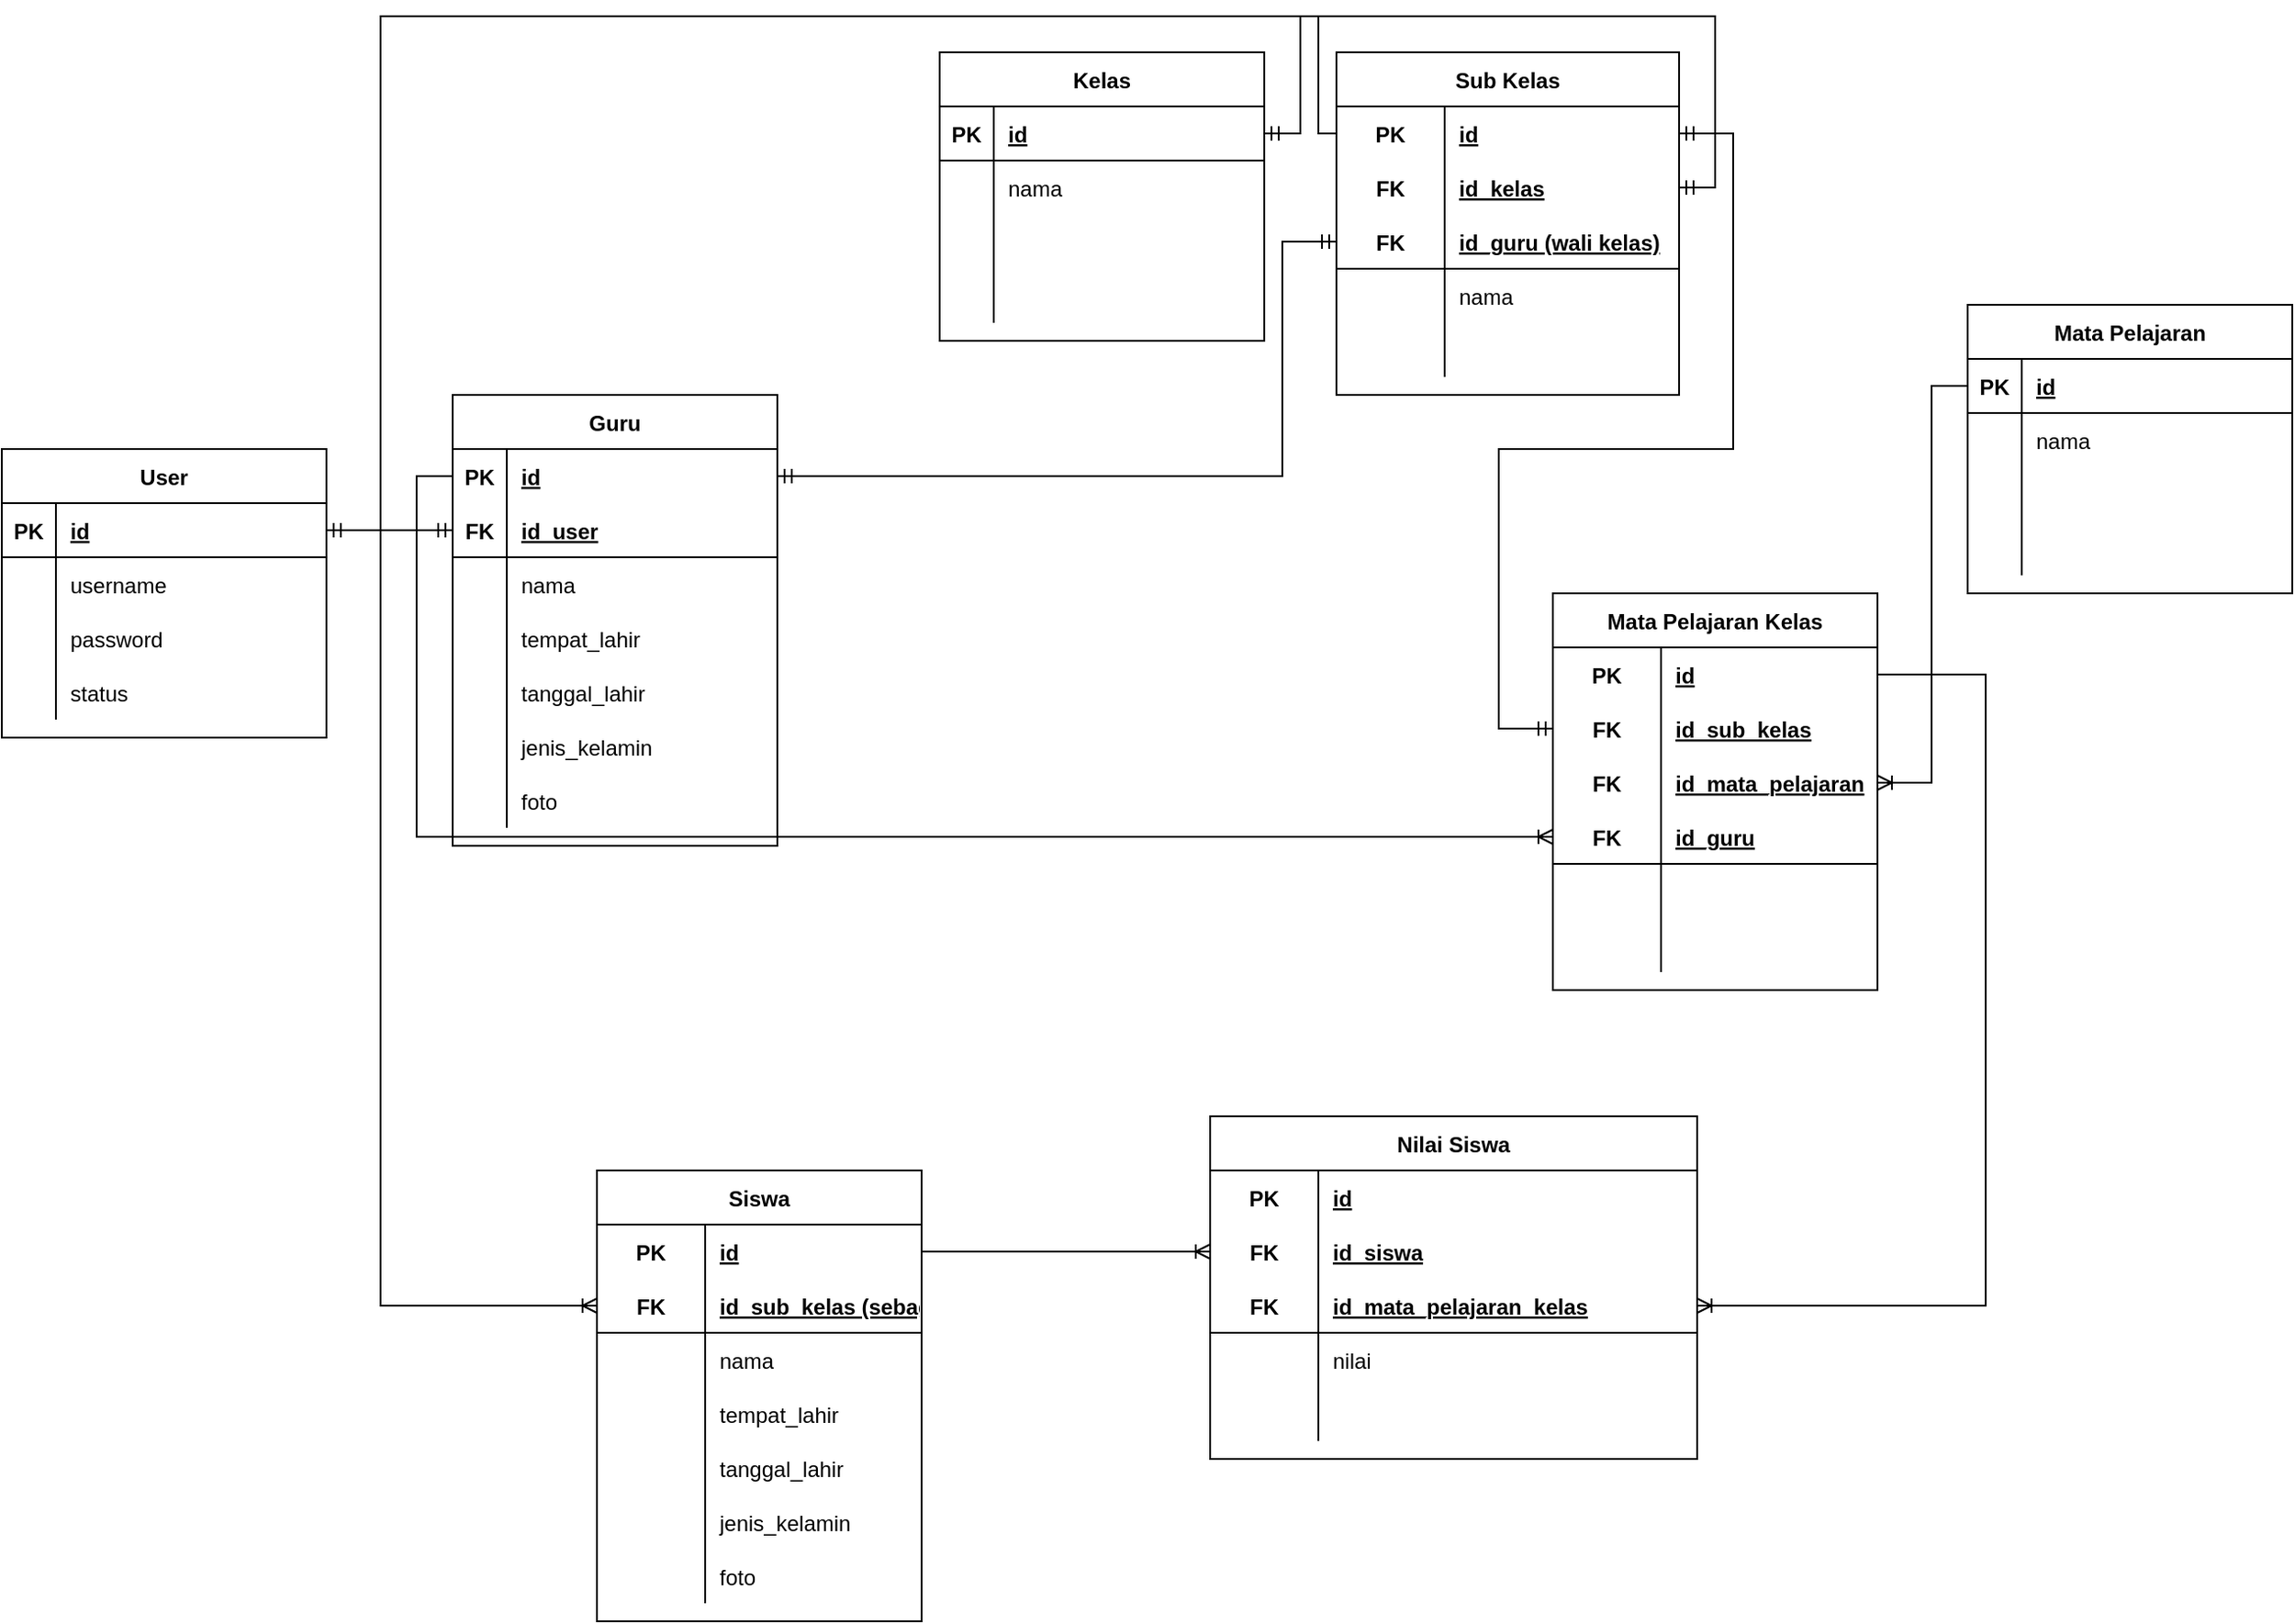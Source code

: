 <mxfile version="20.3.0" type="device"><diagram id="fVy5ttrG61zLL4riRr7o" name="Page-1"><mxGraphModel dx="1422" dy="2003" grid="1" gridSize="10" guides="1" tooltips="1" connect="1" arrows="1" fold="1" page="1" pageScale="1" pageWidth="850" pageHeight="1100" math="0" shadow="0"><root><mxCell id="0"/><mxCell id="1" parent="0"/><mxCell id="n57GuNXH6TV4wavPHZP_-1" value="User" style="shape=table;startSize=30;container=1;collapsible=1;childLayout=tableLayout;fixedRows=1;rowLines=0;fontStyle=1;align=center;resizeLast=1;" parent="1" vertex="1"><mxGeometry x="40" y="70" width="180" height="160" as="geometry"/></mxCell><mxCell id="n57GuNXH6TV4wavPHZP_-2" value="" style="shape=tableRow;horizontal=0;startSize=0;swimlaneHead=0;swimlaneBody=0;fillColor=none;collapsible=0;dropTarget=0;points=[[0,0.5],[1,0.5]];portConstraint=eastwest;top=0;left=0;right=0;bottom=1;" parent="n57GuNXH6TV4wavPHZP_-1" vertex="1"><mxGeometry y="30" width="180" height="30" as="geometry"/></mxCell><mxCell id="n57GuNXH6TV4wavPHZP_-3" value="PK" style="shape=partialRectangle;connectable=0;fillColor=none;top=0;left=0;bottom=0;right=0;fontStyle=1;overflow=hidden;" parent="n57GuNXH6TV4wavPHZP_-2" vertex="1"><mxGeometry width="30" height="30" as="geometry"><mxRectangle width="30" height="30" as="alternateBounds"/></mxGeometry></mxCell><mxCell id="n57GuNXH6TV4wavPHZP_-4" value="id" style="shape=partialRectangle;connectable=0;fillColor=none;top=0;left=0;bottom=0;right=0;align=left;spacingLeft=6;fontStyle=5;overflow=hidden;" parent="n57GuNXH6TV4wavPHZP_-2" vertex="1"><mxGeometry x="30" width="150" height="30" as="geometry"><mxRectangle width="150" height="30" as="alternateBounds"/></mxGeometry></mxCell><mxCell id="n57GuNXH6TV4wavPHZP_-5" value="" style="shape=tableRow;horizontal=0;startSize=0;swimlaneHead=0;swimlaneBody=0;fillColor=none;collapsible=0;dropTarget=0;points=[[0,0.5],[1,0.5]];portConstraint=eastwest;top=0;left=0;right=0;bottom=0;" parent="n57GuNXH6TV4wavPHZP_-1" vertex="1"><mxGeometry y="60" width="180" height="30" as="geometry"/></mxCell><mxCell id="n57GuNXH6TV4wavPHZP_-6" value="" style="shape=partialRectangle;connectable=0;fillColor=none;top=0;left=0;bottom=0;right=0;editable=1;overflow=hidden;" parent="n57GuNXH6TV4wavPHZP_-5" vertex="1"><mxGeometry width="30" height="30" as="geometry"><mxRectangle width="30" height="30" as="alternateBounds"/></mxGeometry></mxCell><mxCell id="n57GuNXH6TV4wavPHZP_-7" value="username" style="shape=partialRectangle;connectable=0;fillColor=none;top=0;left=0;bottom=0;right=0;align=left;spacingLeft=6;overflow=hidden;" parent="n57GuNXH6TV4wavPHZP_-5" vertex="1"><mxGeometry x="30" width="150" height="30" as="geometry"><mxRectangle width="150" height="30" as="alternateBounds"/></mxGeometry></mxCell><mxCell id="n57GuNXH6TV4wavPHZP_-8" value="" style="shape=tableRow;horizontal=0;startSize=0;swimlaneHead=0;swimlaneBody=0;fillColor=none;collapsible=0;dropTarget=0;points=[[0,0.5],[1,0.5]];portConstraint=eastwest;top=0;left=0;right=0;bottom=0;" parent="n57GuNXH6TV4wavPHZP_-1" vertex="1"><mxGeometry y="90" width="180" height="30" as="geometry"/></mxCell><mxCell id="n57GuNXH6TV4wavPHZP_-9" value="" style="shape=partialRectangle;connectable=0;fillColor=none;top=0;left=0;bottom=0;right=0;editable=1;overflow=hidden;" parent="n57GuNXH6TV4wavPHZP_-8" vertex="1"><mxGeometry width="30" height="30" as="geometry"><mxRectangle width="30" height="30" as="alternateBounds"/></mxGeometry></mxCell><mxCell id="n57GuNXH6TV4wavPHZP_-10" value="password" style="shape=partialRectangle;connectable=0;fillColor=none;top=0;left=0;bottom=0;right=0;align=left;spacingLeft=6;overflow=hidden;" parent="n57GuNXH6TV4wavPHZP_-8" vertex="1"><mxGeometry x="30" width="150" height="30" as="geometry"><mxRectangle width="150" height="30" as="alternateBounds"/></mxGeometry></mxCell><mxCell id="n57GuNXH6TV4wavPHZP_-11" value="" style="shape=tableRow;horizontal=0;startSize=0;swimlaneHead=0;swimlaneBody=0;fillColor=none;collapsible=0;dropTarget=0;points=[[0,0.5],[1,0.5]];portConstraint=eastwest;top=0;left=0;right=0;bottom=0;" parent="n57GuNXH6TV4wavPHZP_-1" vertex="1"><mxGeometry y="120" width="180" height="30" as="geometry"/></mxCell><mxCell id="n57GuNXH6TV4wavPHZP_-12" value="" style="shape=partialRectangle;connectable=0;fillColor=none;top=0;left=0;bottom=0;right=0;editable=1;overflow=hidden;" parent="n57GuNXH6TV4wavPHZP_-11" vertex="1"><mxGeometry width="30" height="30" as="geometry"><mxRectangle width="30" height="30" as="alternateBounds"/></mxGeometry></mxCell><mxCell id="n57GuNXH6TV4wavPHZP_-13" value="status" style="shape=partialRectangle;connectable=0;fillColor=none;top=0;left=0;bottom=0;right=0;align=left;spacingLeft=6;overflow=hidden;" parent="n57GuNXH6TV4wavPHZP_-11" vertex="1"><mxGeometry x="30" width="150" height="30" as="geometry"><mxRectangle width="150" height="30" as="alternateBounds"/></mxGeometry></mxCell><mxCell id="n57GuNXH6TV4wavPHZP_-14" value="Guru" style="shape=table;startSize=30;container=1;collapsible=1;childLayout=tableLayout;fixedRows=1;rowLines=0;fontStyle=1;align=center;resizeLast=1;" parent="1" vertex="1"><mxGeometry x="290" y="40" width="180" height="250" as="geometry"/></mxCell><mxCell id="n57GuNXH6TV4wavPHZP_-15" value="" style="shape=tableRow;horizontal=0;startSize=0;swimlaneHead=0;swimlaneBody=0;fillColor=none;collapsible=0;dropTarget=0;points=[[0,0.5],[1,0.5]];portConstraint=eastwest;top=0;left=0;right=0;bottom=1;strokeColor=none;" parent="n57GuNXH6TV4wavPHZP_-14" vertex="1"><mxGeometry y="30" width="180" height="30" as="geometry"/></mxCell><mxCell id="n57GuNXH6TV4wavPHZP_-16" value="PK" style="shape=partialRectangle;connectable=0;fillColor=none;top=0;left=0;bottom=0;right=0;fontStyle=1;overflow=hidden;" parent="n57GuNXH6TV4wavPHZP_-15" vertex="1"><mxGeometry width="30" height="30" as="geometry"><mxRectangle width="30" height="30" as="alternateBounds"/></mxGeometry></mxCell><mxCell id="n57GuNXH6TV4wavPHZP_-17" value="id" style="shape=partialRectangle;connectable=0;fillColor=none;top=0;left=0;bottom=0;right=0;align=left;spacingLeft=6;fontStyle=5;overflow=hidden;" parent="n57GuNXH6TV4wavPHZP_-15" vertex="1"><mxGeometry x="30" width="150" height="30" as="geometry"><mxRectangle width="150" height="30" as="alternateBounds"/></mxGeometry></mxCell><mxCell id="DNbreMdcjxLYz5qfk2Gs-81" value="" style="shape=tableRow;horizontal=0;startSize=0;swimlaneHead=0;swimlaneBody=0;fillColor=none;collapsible=0;dropTarget=0;points=[[0,0.5],[1,0.5]];portConstraint=eastwest;top=0;left=0;right=0;bottom=1;" vertex="1" parent="n57GuNXH6TV4wavPHZP_-14"><mxGeometry y="60" width="180" height="30" as="geometry"/></mxCell><mxCell id="DNbreMdcjxLYz5qfk2Gs-82" value="FK" style="shape=partialRectangle;connectable=0;fillColor=none;top=0;left=0;bottom=0;right=0;fontStyle=1;overflow=hidden;" vertex="1" parent="DNbreMdcjxLYz5qfk2Gs-81"><mxGeometry width="30" height="30" as="geometry"><mxRectangle width="30" height="30" as="alternateBounds"/></mxGeometry></mxCell><mxCell id="DNbreMdcjxLYz5qfk2Gs-83" value="id_user" style="shape=partialRectangle;connectable=0;fillColor=none;top=0;left=0;bottom=0;right=0;align=left;spacingLeft=6;fontStyle=5;overflow=hidden;" vertex="1" parent="DNbreMdcjxLYz5qfk2Gs-81"><mxGeometry x="30" width="150" height="30" as="geometry"><mxRectangle width="150" height="30" as="alternateBounds"/></mxGeometry></mxCell><mxCell id="n57GuNXH6TV4wavPHZP_-18" value="" style="shape=tableRow;horizontal=0;startSize=0;swimlaneHead=0;swimlaneBody=0;fillColor=none;collapsible=0;dropTarget=0;points=[[0,0.5],[1,0.5]];portConstraint=eastwest;top=0;left=0;right=0;bottom=0;" parent="n57GuNXH6TV4wavPHZP_-14" vertex="1"><mxGeometry y="90" width="180" height="30" as="geometry"/></mxCell><mxCell id="n57GuNXH6TV4wavPHZP_-19" value="" style="shape=partialRectangle;connectable=0;fillColor=none;top=0;left=0;bottom=0;right=0;editable=1;overflow=hidden;" parent="n57GuNXH6TV4wavPHZP_-18" vertex="1"><mxGeometry width="30" height="30" as="geometry"><mxRectangle width="30" height="30" as="alternateBounds"/></mxGeometry></mxCell><mxCell id="n57GuNXH6TV4wavPHZP_-20" value="nama" style="shape=partialRectangle;connectable=0;fillColor=none;top=0;left=0;bottom=0;right=0;align=left;spacingLeft=6;overflow=hidden;" parent="n57GuNXH6TV4wavPHZP_-18" vertex="1"><mxGeometry x="30" width="150" height="30" as="geometry"><mxRectangle width="150" height="30" as="alternateBounds"/></mxGeometry></mxCell><mxCell id="n57GuNXH6TV4wavPHZP_-21" value="" style="shape=tableRow;horizontal=0;startSize=0;swimlaneHead=0;swimlaneBody=0;fillColor=none;collapsible=0;dropTarget=0;points=[[0,0.5],[1,0.5]];portConstraint=eastwest;top=0;left=0;right=0;bottom=0;" parent="n57GuNXH6TV4wavPHZP_-14" vertex="1"><mxGeometry y="120" width="180" height="30" as="geometry"/></mxCell><mxCell id="n57GuNXH6TV4wavPHZP_-22" value="" style="shape=partialRectangle;connectable=0;fillColor=none;top=0;left=0;bottom=0;right=0;editable=1;overflow=hidden;" parent="n57GuNXH6TV4wavPHZP_-21" vertex="1"><mxGeometry width="30" height="30" as="geometry"><mxRectangle width="30" height="30" as="alternateBounds"/></mxGeometry></mxCell><mxCell id="n57GuNXH6TV4wavPHZP_-23" value="tempat_lahir" style="shape=partialRectangle;connectable=0;fillColor=none;top=0;left=0;bottom=0;right=0;align=left;spacingLeft=6;overflow=hidden;" parent="n57GuNXH6TV4wavPHZP_-21" vertex="1"><mxGeometry x="30" width="150" height="30" as="geometry"><mxRectangle width="150" height="30" as="alternateBounds"/></mxGeometry></mxCell><mxCell id="n57GuNXH6TV4wavPHZP_-24" value="" style="shape=tableRow;horizontal=0;startSize=0;swimlaneHead=0;swimlaneBody=0;fillColor=none;collapsible=0;dropTarget=0;points=[[0,0.5],[1,0.5]];portConstraint=eastwest;top=0;left=0;right=0;bottom=0;" parent="n57GuNXH6TV4wavPHZP_-14" vertex="1"><mxGeometry y="150" width="180" height="30" as="geometry"/></mxCell><mxCell id="n57GuNXH6TV4wavPHZP_-25" value="" style="shape=partialRectangle;connectable=0;fillColor=none;top=0;left=0;bottom=0;right=0;editable=1;overflow=hidden;" parent="n57GuNXH6TV4wavPHZP_-24" vertex="1"><mxGeometry width="30" height="30" as="geometry"><mxRectangle width="30" height="30" as="alternateBounds"/></mxGeometry></mxCell><mxCell id="n57GuNXH6TV4wavPHZP_-26" value="tanggal_lahir" style="shape=partialRectangle;connectable=0;fillColor=none;top=0;left=0;bottom=0;right=0;align=left;spacingLeft=6;overflow=hidden;" parent="n57GuNXH6TV4wavPHZP_-24" vertex="1"><mxGeometry x="30" width="150" height="30" as="geometry"><mxRectangle width="150" height="30" as="alternateBounds"/></mxGeometry></mxCell><mxCell id="DNbreMdcjxLYz5qfk2Gs-87" value="" style="shape=tableRow;horizontal=0;startSize=0;swimlaneHead=0;swimlaneBody=0;fillColor=none;collapsible=0;dropTarget=0;points=[[0,0.5],[1,0.5]];portConstraint=eastwest;top=0;left=0;right=0;bottom=0;" vertex="1" parent="n57GuNXH6TV4wavPHZP_-14"><mxGeometry y="180" width="180" height="30" as="geometry"/></mxCell><mxCell id="DNbreMdcjxLYz5qfk2Gs-88" value="" style="shape=partialRectangle;connectable=0;fillColor=none;top=0;left=0;bottom=0;right=0;editable=1;overflow=hidden;" vertex="1" parent="DNbreMdcjxLYz5qfk2Gs-87"><mxGeometry width="30" height="30" as="geometry"><mxRectangle width="30" height="30" as="alternateBounds"/></mxGeometry></mxCell><mxCell id="DNbreMdcjxLYz5qfk2Gs-89" value="jenis_kelamin" style="shape=partialRectangle;connectable=0;fillColor=none;top=0;left=0;bottom=0;right=0;align=left;spacingLeft=6;overflow=hidden;" vertex="1" parent="DNbreMdcjxLYz5qfk2Gs-87"><mxGeometry x="30" width="150" height="30" as="geometry"><mxRectangle width="150" height="30" as="alternateBounds"/></mxGeometry></mxCell><mxCell id="DNbreMdcjxLYz5qfk2Gs-99" value="" style="shape=tableRow;horizontal=0;startSize=0;swimlaneHead=0;swimlaneBody=0;fillColor=none;collapsible=0;dropTarget=0;points=[[0,0.5],[1,0.5]];portConstraint=eastwest;top=0;left=0;right=0;bottom=0;" vertex="1" parent="n57GuNXH6TV4wavPHZP_-14"><mxGeometry y="210" width="180" height="30" as="geometry"/></mxCell><mxCell id="DNbreMdcjxLYz5qfk2Gs-100" value="" style="shape=partialRectangle;connectable=0;fillColor=none;top=0;left=0;bottom=0;right=0;editable=1;overflow=hidden;" vertex="1" parent="DNbreMdcjxLYz5qfk2Gs-99"><mxGeometry width="30" height="30" as="geometry"><mxRectangle width="30" height="30" as="alternateBounds"/></mxGeometry></mxCell><mxCell id="DNbreMdcjxLYz5qfk2Gs-101" value="foto" style="shape=partialRectangle;connectable=0;fillColor=none;top=0;left=0;bottom=0;right=0;align=left;spacingLeft=6;overflow=hidden;" vertex="1" parent="DNbreMdcjxLYz5qfk2Gs-99"><mxGeometry x="30" width="150" height="30" as="geometry"><mxRectangle width="150" height="30" as="alternateBounds"/></mxGeometry></mxCell><mxCell id="n57GuNXH6TV4wavPHZP_-27" value="Mata Pelajaran" style="shape=table;startSize=30;container=1;collapsible=1;childLayout=tableLayout;fixedRows=1;rowLines=0;fontStyle=1;align=center;resizeLast=1;" parent="1" vertex="1"><mxGeometry x="1130" y="-10" width="180" height="160" as="geometry"/></mxCell><mxCell id="n57GuNXH6TV4wavPHZP_-28" value="" style="shape=tableRow;horizontal=0;startSize=0;swimlaneHead=0;swimlaneBody=0;fillColor=none;collapsible=0;dropTarget=0;points=[[0,0.5],[1,0.5]];portConstraint=eastwest;top=0;left=0;right=0;bottom=1;" parent="n57GuNXH6TV4wavPHZP_-27" vertex="1"><mxGeometry y="30" width="180" height="30" as="geometry"/></mxCell><mxCell id="n57GuNXH6TV4wavPHZP_-29" value="PK" style="shape=partialRectangle;connectable=0;fillColor=none;top=0;left=0;bottom=0;right=0;fontStyle=1;overflow=hidden;" parent="n57GuNXH6TV4wavPHZP_-28" vertex="1"><mxGeometry width="30" height="30" as="geometry"><mxRectangle width="30" height="30" as="alternateBounds"/></mxGeometry></mxCell><mxCell id="n57GuNXH6TV4wavPHZP_-30" value="id" style="shape=partialRectangle;connectable=0;fillColor=none;top=0;left=0;bottom=0;right=0;align=left;spacingLeft=6;fontStyle=5;overflow=hidden;" parent="n57GuNXH6TV4wavPHZP_-28" vertex="1"><mxGeometry x="30" width="150" height="30" as="geometry"><mxRectangle width="150" height="30" as="alternateBounds"/></mxGeometry></mxCell><mxCell id="n57GuNXH6TV4wavPHZP_-31" value="" style="shape=tableRow;horizontal=0;startSize=0;swimlaneHead=0;swimlaneBody=0;fillColor=none;collapsible=0;dropTarget=0;points=[[0,0.5],[1,0.5]];portConstraint=eastwest;top=0;left=0;right=0;bottom=0;" parent="n57GuNXH6TV4wavPHZP_-27" vertex="1"><mxGeometry y="60" width="180" height="30" as="geometry"/></mxCell><mxCell id="n57GuNXH6TV4wavPHZP_-32" value="" style="shape=partialRectangle;connectable=0;fillColor=none;top=0;left=0;bottom=0;right=0;editable=1;overflow=hidden;" parent="n57GuNXH6TV4wavPHZP_-31" vertex="1"><mxGeometry width="30" height="30" as="geometry"><mxRectangle width="30" height="30" as="alternateBounds"/></mxGeometry></mxCell><mxCell id="n57GuNXH6TV4wavPHZP_-33" value="nama" style="shape=partialRectangle;connectable=0;fillColor=none;top=0;left=0;bottom=0;right=0;align=left;spacingLeft=6;overflow=hidden;" parent="n57GuNXH6TV4wavPHZP_-31" vertex="1"><mxGeometry x="30" width="150" height="30" as="geometry"><mxRectangle width="150" height="30" as="alternateBounds"/></mxGeometry></mxCell><mxCell id="n57GuNXH6TV4wavPHZP_-34" value="" style="shape=tableRow;horizontal=0;startSize=0;swimlaneHead=0;swimlaneBody=0;fillColor=none;collapsible=0;dropTarget=0;points=[[0,0.5],[1,0.5]];portConstraint=eastwest;top=0;left=0;right=0;bottom=0;" parent="n57GuNXH6TV4wavPHZP_-27" vertex="1"><mxGeometry y="90" width="180" height="30" as="geometry"/></mxCell><mxCell id="n57GuNXH6TV4wavPHZP_-35" value="" style="shape=partialRectangle;connectable=0;fillColor=none;top=0;left=0;bottom=0;right=0;editable=1;overflow=hidden;" parent="n57GuNXH6TV4wavPHZP_-34" vertex="1"><mxGeometry width="30" height="30" as="geometry"><mxRectangle width="30" height="30" as="alternateBounds"/></mxGeometry></mxCell><mxCell id="n57GuNXH6TV4wavPHZP_-36" value="" style="shape=partialRectangle;connectable=0;fillColor=none;top=0;left=0;bottom=0;right=0;align=left;spacingLeft=6;overflow=hidden;" parent="n57GuNXH6TV4wavPHZP_-34" vertex="1"><mxGeometry x="30" width="150" height="30" as="geometry"><mxRectangle width="150" height="30" as="alternateBounds"/></mxGeometry></mxCell><mxCell id="n57GuNXH6TV4wavPHZP_-37" value="" style="shape=tableRow;horizontal=0;startSize=0;swimlaneHead=0;swimlaneBody=0;fillColor=none;collapsible=0;dropTarget=0;points=[[0,0.5],[1,0.5]];portConstraint=eastwest;top=0;left=0;right=0;bottom=0;" parent="n57GuNXH6TV4wavPHZP_-27" vertex="1"><mxGeometry y="120" width="180" height="30" as="geometry"/></mxCell><mxCell id="n57GuNXH6TV4wavPHZP_-38" value="" style="shape=partialRectangle;connectable=0;fillColor=none;top=0;left=0;bottom=0;right=0;editable=1;overflow=hidden;" parent="n57GuNXH6TV4wavPHZP_-37" vertex="1"><mxGeometry width="30" height="30" as="geometry"><mxRectangle width="30" height="30" as="alternateBounds"/></mxGeometry></mxCell><mxCell id="n57GuNXH6TV4wavPHZP_-39" value="" style="shape=partialRectangle;connectable=0;fillColor=none;top=0;left=0;bottom=0;right=0;align=left;spacingLeft=6;overflow=hidden;" parent="n57GuNXH6TV4wavPHZP_-37" vertex="1"><mxGeometry x="30" width="150" height="30" as="geometry"><mxRectangle width="150" height="30" as="alternateBounds"/></mxGeometry></mxCell><mxCell id="n57GuNXH6TV4wavPHZP_-79" value="Mata Pelajaran Kelas" style="shape=table;startSize=30;container=1;collapsible=1;childLayout=tableLayout;fixedRows=1;rowLines=0;fontStyle=1;align=center;resizeLast=1;" parent="1" vertex="1"><mxGeometry x="900" y="150" width="180" height="220" as="geometry"/></mxCell><mxCell id="n57GuNXH6TV4wavPHZP_-80" value="" style="shape=tableRow;horizontal=0;startSize=0;swimlaneHead=0;swimlaneBody=0;fillColor=none;collapsible=0;dropTarget=0;points=[[0,0.5],[1,0.5]];portConstraint=eastwest;top=0;left=0;right=0;bottom=0;" parent="n57GuNXH6TV4wavPHZP_-79" vertex="1"><mxGeometry y="30" width="180" height="30" as="geometry"/></mxCell><mxCell id="n57GuNXH6TV4wavPHZP_-81" value="PK" style="shape=partialRectangle;connectable=0;fillColor=none;top=0;left=0;bottom=0;right=0;fontStyle=1;overflow=hidden;" parent="n57GuNXH6TV4wavPHZP_-80" vertex="1"><mxGeometry width="60" height="30" as="geometry"><mxRectangle width="60" height="30" as="alternateBounds"/></mxGeometry></mxCell><mxCell id="n57GuNXH6TV4wavPHZP_-82" value="id" style="shape=partialRectangle;connectable=0;fillColor=none;top=0;left=0;bottom=0;right=0;align=left;spacingLeft=6;fontStyle=5;overflow=hidden;" parent="n57GuNXH6TV4wavPHZP_-80" vertex="1"><mxGeometry x="60" width="120" height="30" as="geometry"><mxRectangle width="120" height="30" as="alternateBounds"/></mxGeometry></mxCell><mxCell id="n57GuNXH6TV4wavPHZP_-92" value="" style="shape=tableRow;horizontal=0;startSize=0;swimlaneHead=0;swimlaneBody=0;fillColor=none;collapsible=0;dropTarget=0;points=[[0,0.5],[1,0.5]];portConstraint=eastwest;top=0;left=0;right=0;bottom=0;" parent="n57GuNXH6TV4wavPHZP_-79" vertex="1"><mxGeometry y="60" width="180" height="30" as="geometry"/></mxCell><mxCell id="n57GuNXH6TV4wavPHZP_-93" value="FK" style="shape=partialRectangle;connectable=0;fillColor=none;top=0;left=0;bottom=0;right=0;fontStyle=1;overflow=hidden;" parent="n57GuNXH6TV4wavPHZP_-92" vertex="1"><mxGeometry width="60" height="30" as="geometry"><mxRectangle width="60" height="30" as="alternateBounds"/></mxGeometry></mxCell><mxCell id="n57GuNXH6TV4wavPHZP_-94" value="id_sub_kelas" style="shape=partialRectangle;connectable=0;fillColor=none;top=0;left=0;bottom=0;right=0;align=left;spacingLeft=6;fontStyle=5;overflow=hidden;" parent="n57GuNXH6TV4wavPHZP_-92" vertex="1"><mxGeometry x="60" width="120" height="30" as="geometry"><mxRectangle width="120" height="30" as="alternateBounds"/></mxGeometry></mxCell><mxCell id="n57GuNXH6TV4wavPHZP_-98" value="" style="shape=tableRow;horizontal=0;startSize=0;swimlaneHead=0;swimlaneBody=0;fillColor=none;collapsible=0;dropTarget=0;points=[[0,0.5],[1,0.5]];portConstraint=eastwest;top=0;left=0;right=0;bottom=0;" parent="n57GuNXH6TV4wavPHZP_-79" vertex="1"><mxGeometry y="90" width="180" height="30" as="geometry"/></mxCell><mxCell id="n57GuNXH6TV4wavPHZP_-99" value="FK" style="shape=partialRectangle;connectable=0;fillColor=none;top=0;left=0;bottom=0;right=0;fontStyle=1;overflow=hidden;" parent="n57GuNXH6TV4wavPHZP_-98" vertex="1"><mxGeometry width="60" height="30" as="geometry"><mxRectangle width="60" height="30" as="alternateBounds"/></mxGeometry></mxCell><mxCell id="n57GuNXH6TV4wavPHZP_-100" value="id_mata_pelajaran" style="shape=partialRectangle;connectable=0;fillColor=none;top=0;left=0;bottom=0;right=0;align=left;spacingLeft=6;fontStyle=5;overflow=hidden;" parent="n57GuNXH6TV4wavPHZP_-98" vertex="1"><mxGeometry x="60" width="120" height="30" as="geometry"><mxRectangle width="120" height="30" as="alternateBounds"/></mxGeometry></mxCell><mxCell id="n57GuNXH6TV4wavPHZP_-83" value="" style="shape=tableRow;horizontal=0;startSize=0;swimlaneHead=0;swimlaneBody=0;fillColor=none;collapsible=0;dropTarget=0;points=[[0,0.5],[1,0.5]];portConstraint=eastwest;top=0;left=0;right=0;bottom=1;" parent="n57GuNXH6TV4wavPHZP_-79" vertex="1"><mxGeometry y="120" width="180" height="30" as="geometry"/></mxCell><mxCell id="n57GuNXH6TV4wavPHZP_-84" value="FK" style="shape=partialRectangle;connectable=0;fillColor=none;top=0;left=0;bottom=0;right=0;fontStyle=1;overflow=hidden;" parent="n57GuNXH6TV4wavPHZP_-83" vertex="1"><mxGeometry width="60" height="30" as="geometry"><mxRectangle width="60" height="30" as="alternateBounds"/></mxGeometry></mxCell><mxCell id="n57GuNXH6TV4wavPHZP_-85" value="id_guru" style="shape=partialRectangle;connectable=0;fillColor=none;top=0;left=0;bottom=0;right=0;align=left;spacingLeft=6;fontStyle=5;overflow=hidden;" parent="n57GuNXH6TV4wavPHZP_-83" vertex="1"><mxGeometry x="60" width="120" height="30" as="geometry"><mxRectangle width="120" height="30" as="alternateBounds"/></mxGeometry></mxCell><mxCell id="n57GuNXH6TV4wavPHZP_-86" value="" style="shape=tableRow;horizontal=0;startSize=0;swimlaneHead=0;swimlaneBody=0;fillColor=none;collapsible=0;dropTarget=0;points=[[0,0.5],[1,0.5]];portConstraint=eastwest;top=0;left=0;right=0;bottom=0;" parent="n57GuNXH6TV4wavPHZP_-79" vertex="1"><mxGeometry y="150" width="180" height="30" as="geometry"/></mxCell><mxCell id="n57GuNXH6TV4wavPHZP_-87" value="" style="shape=partialRectangle;connectable=0;fillColor=none;top=0;left=0;bottom=0;right=0;editable=1;overflow=hidden;" parent="n57GuNXH6TV4wavPHZP_-86" vertex="1"><mxGeometry width="60" height="30" as="geometry"><mxRectangle width="60" height="30" as="alternateBounds"/></mxGeometry></mxCell><mxCell id="n57GuNXH6TV4wavPHZP_-88" value="" style="shape=partialRectangle;connectable=0;fillColor=none;top=0;left=0;bottom=0;right=0;align=left;spacingLeft=6;overflow=hidden;" parent="n57GuNXH6TV4wavPHZP_-86" vertex="1"><mxGeometry x="60" width="120" height="30" as="geometry"><mxRectangle width="120" height="30" as="alternateBounds"/></mxGeometry></mxCell><mxCell id="n57GuNXH6TV4wavPHZP_-89" value="" style="shape=tableRow;horizontal=0;startSize=0;swimlaneHead=0;swimlaneBody=0;fillColor=none;collapsible=0;dropTarget=0;points=[[0,0.5],[1,0.5]];portConstraint=eastwest;top=0;left=0;right=0;bottom=0;" parent="n57GuNXH6TV4wavPHZP_-79" vertex="1"><mxGeometry y="180" width="180" height="30" as="geometry"/></mxCell><mxCell id="n57GuNXH6TV4wavPHZP_-90" value="" style="shape=partialRectangle;connectable=0;fillColor=none;top=0;left=0;bottom=0;right=0;editable=1;overflow=hidden;" parent="n57GuNXH6TV4wavPHZP_-89" vertex="1"><mxGeometry width="60" height="30" as="geometry"><mxRectangle width="60" height="30" as="alternateBounds"/></mxGeometry></mxCell><mxCell id="n57GuNXH6TV4wavPHZP_-91" value="" style="shape=partialRectangle;connectable=0;fillColor=none;top=0;left=0;bottom=0;right=0;align=left;spacingLeft=6;overflow=hidden;" parent="n57GuNXH6TV4wavPHZP_-89" vertex="1"><mxGeometry x="60" width="120" height="30" as="geometry"><mxRectangle width="120" height="30" as="alternateBounds"/></mxGeometry></mxCell><mxCell id="DNbreMdcjxLYz5qfk2Gs-1" style="edgeStyle=orthogonalEdgeStyle;rounded=0;orthogonalLoop=1;jettySize=auto;html=1;entryX=0;entryY=0.5;entryDx=0;entryDy=0;endArrow=ERmandOne;endFill=0;startArrow=ERmandOne;startFill=0;exitX=1;exitY=0.5;exitDx=0;exitDy=0;" edge="1" parent="1" source="n57GuNXH6TV4wavPHZP_-15" target="DNbreMdcjxLYz5qfk2Gs-7"><mxGeometry relative="1" as="geometry"><mxPoint x="620" y="105" as="targetPoint"/><Array as="points"><mxPoint x="750" y="85"/><mxPoint x="750" y="-45"/></Array></mxGeometry></mxCell><mxCell id="DNbreMdcjxLYz5qfk2Gs-3" value="Sub Kelas" style="shape=table;startSize=30;container=1;collapsible=1;childLayout=tableLayout;fixedRows=1;rowLines=0;fontStyle=1;align=center;resizeLast=1;" vertex="1" parent="1"><mxGeometry x="780" y="-150" width="190" height="190" as="geometry"/></mxCell><mxCell id="DNbreMdcjxLYz5qfk2Gs-4" value="" style="shape=tableRow;horizontal=0;startSize=0;swimlaneHead=0;swimlaneBody=0;fillColor=none;collapsible=0;dropTarget=0;points=[[0,0.5],[1,0.5]];portConstraint=eastwest;top=0;left=0;right=0;bottom=0;" vertex="1" parent="DNbreMdcjxLYz5qfk2Gs-3"><mxGeometry y="30" width="190" height="30" as="geometry"/></mxCell><mxCell id="DNbreMdcjxLYz5qfk2Gs-5" value="PK" style="shape=partialRectangle;connectable=0;fillColor=none;top=0;left=0;bottom=0;right=0;fontStyle=1;overflow=hidden;" vertex="1" parent="DNbreMdcjxLYz5qfk2Gs-4"><mxGeometry width="60" height="30" as="geometry"><mxRectangle width="60" height="30" as="alternateBounds"/></mxGeometry></mxCell><mxCell id="DNbreMdcjxLYz5qfk2Gs-6" value="id" style="shape=partialRectangle;connectable=0;fillColor=none;top=0;left=0;bottom=0;right=0;align=left;spacingLeft=6;fontStyle=5;overflow=hidden;" vertex="1" parent="DNbreMdcjxLYz5qfk2Gs-4"><mxGeometry x="60" width="130" height="30" as="geometry"><mxRectangle width="130" height="30" as="alternateBounds"/></mxGeometry></mxCell><mxCell id="DNbreMdcjxLYz5qfk2Gs-42" value="" style="shape=tableRow;horizontal=0;startSize=0;swimlaneHead=0;swimlaneBody=0;fillColor=none;collapsible=0;dropTarget=0;points=[[0,0.5],[1,0.5]];portConstraint=eastwest;top=0;left=0;right=0;bottom=0;" vertex="1" parent="DNbreMdcjxLYz5qfk2Gs-3"><mxGeometry y="60" width="190" height="30" as="geometry"/></mxCell><mxCell id="DNbreMdcjxLYz5qfk2Gs-43" value="FK" style="shape=partialRectangle;connectable=0;fillColor=none;top=0;left=0;bottom=0;right=0;fontStyle=1;overflow=hidden;" vertex="1" parent="DNbreMdcjxLYz5qfk2Gs-42"><mxGeometry width="60" height="30" as="geometry"><mxRectangle width="60" height="30" as="alternateBounds"/></mxGeometry></mxCell><mxCell id="DNbreMdcjxLYz5qfk2Gs-44" value="id_kelas" style="shape=partialRectangle;connectable=0;fillColor=none;top=0;left=0;bottom=0;right=0;align=left;spacingLeft=6;fontStyle=5;overflow=hidden;" vertex="1" parent="DNbreMdcjxLYz5qfk2Gs-42"><mxGeometry x="60" width="130" height="30" as="geometry"><mxRectangle width="130" height="30" as="alternateBounds"/></mxGeometry></mxCell><mxCell id="DNbreMdcjxLYz5qfk2Gs-7" value="" style="shape=tableRow;horizontal=0;startSize=0;swimlaneHead=0;swimlaneBody=0;fillColor=none;collapsible=0;dropTarget=0;points=[[0,0.5],[1,0.5]];portConstraint=eastwest;top=0;left=0;right=0;bottom=1;" vertex="1" parent="DNbreMdcjxLYz5qfk2Gs-3"><mxGeometry y="90" width="190" height="30" as="geometry"/></mxCell><mxCell id="DNbreMdcjxLYz5qfk2Gs-8" value="FK" style="shape=partialRectangle;connectable=0;fillColor=none;top=0;left=0;bottom=0;right=0;fontStyle=1;overflow=hidden;" vertex="1" parent="DNbreMdcjxLYz5qfk2Gs-7"><mxGeometry width="60" height="30" as="geometry"><mxRectangle width="60" height="30" as="alternateBounds"/></mxGeometry></mxCell><mxCell id="DNbreMdcjxLYz5qfk2Gs-9" value="id_guru (wali kelas)" style="shape=partialRectangle;connectable=0;fillColor=none;top=0;left=0;bottom=0;right=0;align=left;spacingLeft=6;fontStyle=5;overflow=hidden;" vertex="1" parent="DNbreMdcjxLYz5qfk2Gs-7"><mxGeometry x="60" width="130" height="30" as="geometry"><mxRectangle width="130" height="30" as="alternateBounds"/></mxGeometry></mxCell><mxCell id="DNbreMdcjxLYz5qfk2Gs-10" value="" style="shape=tableRow;horizontal=0;startSize=0;swimlaneHead=0;swimlaneBody=0;fillColor=none;collapsible=0;dropTarget=0;points=[[0,0.5],[1,0.5]];portConstraint=eastwest;top=0;left=0;right=0;bottom=0;" vertex="1" parent="DNbreMdcjxLYz5qfk2Gs-3"><mxGeometry y="120" width="190" height="30" as="geometry"/></mxCell><mxCell id="DNbreMdcjxLYz5qfk2Gs-11" value="" style="shape=partialRectangle;connectable=0;fillColor=none;top=0;left=0;bottom=0;right=0;editable=1;overflow=hidden;" vertex="1" parent="DNbreMdcjxLYz5qfk2Gs-10"><mxGeometry width="60" height="30" as="geometry"><mxRectangle width="60" height="30" as="alternateBounds"/></mxGeometry></mxCell><mxCell id="DNbreMdcjxLYz5qfk2Gs-12" value="nama" style="shape=partialRectangle;connectable=0;fillColor=none;top=0;left=0;bottom=0;right=0;align=left;spacingLeft=6;overflow=hidden;" vertex="1" parent="DNbreMdcjxLYz5qfk2Gs-10"><mxGeometry x="60" width="130" height="30" as="geometry"><mxRectangle width="130" height="30" as="alternateBounds"/></mxGeometry></mxCell><mxCell id="DNbreMdcjxLYz5qfk2Gs-13" value="" style="shape=tableRow;horizontal=0;startSize=0;swimlaneHead=0;swimlaneBody=0;fillColor=none;collapsible=0;dropTarget=0;points=[[0,0.5],[1,0.5]];portConstraint=eastwest;top=0;left=0;right=0;bottom=0;" vertex="1" parent="DNbreMdcjxLYz5qfk2Gs-3"><mxGeometry y="150" width="190" height="30" as="geometry"/></mxCell><mxCell id="DNbreMdcjxLYz5qfk2Gs-14" value="" style="shape=partialRectangle;connectable=0;fillColor=none;top=0;left=0;bottom=0;right=0;editable=1;overflow=hidden;" vertex="1" parent="DNbreMdcjxLYz5qfk2Gs-13"><mxGeometry width="60" height="30" as="geometry"><mxRectangle width="60" height="30" as="alternateBounds"/></mxGeometry></mxCell><mxCell id="DNbreMdcjxLYz5qfk2Gs-15" value="" style="shape=partialRectangle;connectable=0;fillColor=none;top=0;left=0;bottom=0;right=0;align=left;spacingLeft=6;overflow=hidden;" vertex="1" parent="DNbreMdcjxLYz5qfk2Gs-13"><mxGeometry x="60" width="130" height="30" as="geometry"><mxRectangle width="130" height="30" as="alternateBounds"/></mxGeometry></mxCell><mxCell id="DNbreMdcjxLYz5qfk2Gs-45" style="edgeStyle=orthogonalEdgeStyle;rounded=0;orthogonalLoop=1;jettySize=auto;html=1;entryX=1;entryY=0.5;entryDx=0;entryDy=0;startArrow=ERmandOne;startFill=0;endArrow=ERmandOne;endFill=0;exitX=1;exitY=0.5;exitDx=0;exitDy=0;" edge="1" parent="1" source="DNbreMdcjxLYz5qfk2Gs-30" target="DNbreMdcjxLYz5qfk2Gs-42"><mxGeometry relative="1" as="geometry"><Array as="points"><mxPoint x="760" y="-105"/><mxPoint x="760" y="-170"/><mxPoint x="990" y="-170"/><mxPoint x="990" y="-75"/></Array></mxGeometry></mxCell><mxCell id="DNbreMdcjxLYz5qfk2Gs-29" value="Kelas" style="shape=table;startSize=30;container=1;collapsible=1;childLayout=tableLayout;fixedRows=1;rowLines=0;fontStyle=1;align=center;resizeLast=1;" vertex="1" parent="1"><mxGeometry x="560" y="-150" width="180" height="160" as="geometry"/></mxCell><mxCell id="DNbreMdcjxLYz5qfk2Gs-30" value="" style="shape=tableRow;horizontal=0;startSize=0;swimlaneHead=0;swimlaneBody=0;fillColor=none;collapsible=0;dropTarget=0;points=[[0,0.5],[1,0.5]];portConstraint=eastwest;top=0;left=0;right=0;bottom=1;" vertex="1" parent="DNbreMdcjxLYz5qfk2Gs-29"><mxGeometry y="30" width="180" height="30" as="geometry"/></mxCell><mxCell id="DNbreMdcjxLYz5qfk2Gs-31" value="PK" style="shape=partialRectangle;connectable=0;fillColor=none;top=0;left=0;bottom=0;right=0;fontStyle=1;overflow=hidden;" vertex="1" parent="DNbreMdcjxLYz5qfk2Gs-30"><mxGeometry width="30" height="30" as="geometry"><mxRectangle width="30" height="30" as="alternateBounds"/></mxGeometry></mxCell><mxCell id="DNbreMdcjxLYz5qfk2Gs-32" value="id" style="shape=partialRectangle;connectable=0;fillColor=none;top=0;left=0;bottom=0;right=0;align=left;spacingLeft=6;fontStyle=5;overflow=hidden;" vertex="1" parent="DNbreMdcjxLYz5qfk2Gs-30"><mxGeometry x="30" width="150" height="30" as="geometry"><mxRectangle width="150" height="30" as="alternateBounds"/></mxGeometry></mxCell><mxCell id="DNbreMdcjxLYz5qfk2Gs-33" value="" style="shape=tableRow;horizontal=0;startSize=0;swimlaneHead=0;swimlaneBody=0;fillColor=none;collapsible=0;dropTarget=0;points=[[0,0.5],[1,0.5]];portConstraint=eastwest;top=0;left=0;right=0;bottom=0;" vertex="1" parent="DNbreMdcjxLYz5qfk2Gs-29"><mxGeometry y="60" width="180" height="30" as="geometry"/></mxCell><mxCell id="DNbreMdcjxLYz5qfk2Gs-34" value="" style="shape=partialRectangle;connectable=0;fillColor=none;top=0;left=0;bottom=0;right=0;editable=1;overflow=hidden;" vertex="1" parent="DNbreMdcjxLYz5qfk2Gs-33"><mxGeometry width="30" height="30" as="geometry"><mxRectangle width="30" height="30" as="alternateBounds"/></mxGeometry></mxCell><mxCell id="DNbreMdcjxLYz5qfk2Gs-35" value="nama" style="shape=partialRectangle;connectable=0;fillColor=none;top=0;left=0;bottom=0;right=0;align=left;spacingLeft=6;overflow=hidden;" vertex="1" parent="DNbreMdcjxLYz5qfk2Gs-33"><mxGeometry x="30" width="150" height="30" as="geometry"><mxRectangle width="150" height="30" as="alternateBounds"/></mxGeometry></mxCell><mxCell id="DNbreMdcjxLYz5qfk2Gs-36" value="" style="shape=tableRow;horizontal=0;startSize=0;swimlaneHead=0;swimlaneBody=0;fillColor=none;collapsible=0;dropTarget=0;points=[[0,0.5],[1,0.5]];portConstraint=eastwest;top=0;left=0;right=0;bottom=0;" vertex="1" parent="DNbreMdcjxLYz5qfk2Gs-29"><mxGeometry y="90" width="180" height="30" as="geometry"/></mxCell><mxCell id="DNbreMdcjxLYz5qfk2Gs-37" value="" style="shape=partialRectangle;connectable=0;fillColor=none;top=0;left=0;bottom=0;right=0;editable=1;overflow=hidden;" vertex="1" parent="DNbreMdcjxLYz5qfk2Gs-36"><mxGeometry width="30" height="30" as="geometry"><mxRectangle width="30" height="30" as="alternateBounds"/></mxGeometry></mxCell><mxCell id="DNbreMdcjxLYz5qfk2Gs-38" value="" style="shape=partialRectangle;connectable=0;fillColor=none;top=0;left=0;bottom=0;right=0;align=left;spacingLeft=6;overflow=hidden;" vertex="1" parent="DNbreMdcjxLYz5qfk2Gs-36"><mxGeometry x="30" width="150" height="30" as="geometry"><mxRectangle width="150" height="30" as="alternateBounds"/></mxGeometry></mxCell><mxCell id="DNbreMdcjxLYz5qfk2Gs-39" value="" style="shape=tableRow;horizontal=0;startSize=0;swimlaneHead=0;swimlaneBody=0;fillColor=none;collapsible=0;dropTarget=0;points=[[0,0.5],[1,0.5]];portConstraint=eastwest;top=0;left=0;right=0;bottom=0;" vertex="1" parent="DNbreMdcjxLYz5qfk2Gs-29"><mxGeometry y="120" width="180" height="30" as="geometry"/></mxCell><mxCell id="DNbreMdcjxLYz5qfk2Gs-40" value="" style="shape=partialRectangle;connectable=0;fillColor=none;top=0;left=0;bottom=0;right=0;editable=1;overflow=hidden;" vertex="1" parent="DNbreMdcjxLYz5qfk2Gs-39"><mxGeometry width="30" height="30" as="geometry"><mxRectangle width="30" height="30" as="alternateBounds"/></mxGeometry></mxCell><mxCell id="DNbreMdcjxLYz5qfk2Gs-41" value="" style="shape=partialRectangle;connectable=0;fillColor=none;top=0;left=0;bottom=0;right=0;align=left;spacingLeft=6;overflow=hidden;" vertex="1" parent="DNbreMdcjxLYz5qfk2Gs-39"><mxGeometry x="30" width="150" height="30" as="geometry"><mxRectangle width="150" height="30" as="alternateBounds"/></mxGeometry></mxCell><mxCell id="DNbreMdcjxLYz5qfk2Gs-46" style="edgeStyle=orthogonalEdgeStyle;rounded=0;orthogonalLoop=1;jettySize=auto;html=1;entryX=0;entryY=0.5;entryDx=0;entryDy=0;startArrow=ERmandOne;startFill=0;endArrow=ERmandOne;endFill=0;exitX=1;exitY=0.5;exitDx=0;exitDy=0;" edge="1" parent="1" source="DNbreMdcjxLYz5qfk2Gs-4" target="n57GuNXH6TV4wavPHZP_-92"><mxGeometry relative="1" as="geometry"><Array as="points"><mxPoint x="1000" y="-105"/><mxPoint x="1000" y="70"/><mxPoint x="870" y="70"/><mxPoint x="870" y="225"/></Array></mxGeometry></mxCell><mxCell id="DNbreMdcjxLYz5qfk2Gs-47" style="edgeStyle=orthogonalEdgeStyle;rounded=0;orthogonalLoop=1;jettySize=auto;html=1;entryX=1;entryY=0.5;entryDx=0;entryDy=0;startArrow=none;startFill=0;endArrow=ERoneToMany;endFill=0;" edge="1" parent="1" source="n57GuNXH6TV4wavPHZP_-28" target="n57GuNXH6TV4wavPHZP_-98"><mxGeometry relative="1" as="geometry"><Array as="points"><mxPoint x="1110" y="35"/><mxPoint x="1110" y="255"/></Array></mxGeometry></mxCell><mxCell id="DNbreMdcjxLYz5qfk2Gs-48" style="edgeStyle=orthogonalEdgeStyle;rounded=0;orthogonalLoop=1;jettySize=auto;html=1;entryX=0;entryY=0.5;entryDx=0;entryDy=0;startArrow=none;startFill=0;endArrow=ERoneToMany;endFill=0;exitX=0;exitY=0.5;exitDx=0;exitDy=0;" edge="1" parent="1" source="n57GuNXH6TV4wavPHZP_-15" target="n57GuNXH6TV4wavPHZP_-83"><mxGeometry relative="1" as="geometry"><Array as="points"><mxPoint x="270" y="85"/><mxPoint x="270" y="285"/></Array></mxGeometry></mxCell><mxCell id="DNbreMdcjxLYz5qfk2Gs-49" value="Nilai Siswa" style="shape=table;startSize=30;container=1;collapsible=1;childLayout=tableLayout;fixedRows=1;rowLines=0;fontStyle=1;align=center;resizeLast=1;" vertex="1" parent="1"><mxGeometry x="710" y="440" width="270" height="190" as="geometry"/></mxCell><mxCell id="DNbreMdcjxLYz5qfk2Gs-50" value="" style="shape=tableRow;horizontal=0;startSize=0;swimlaneHead=0;swimlaneBody=0;fillColor=none;collapsible=0;dropTarget=0;points=[[0,0.5],[1,0.5]];portConstraint=eastwest;top=0;left=0;right=0;bottom=0;" vertex="1" parent="DNbreMdcjxLYz5qfk2Gs-49"><mxGeometry y="30" width="270" height="30" as="geometry"/></mxCell><mxCell id="DNbreMdcjxLYz5qfk2Gs-51" value="PK" style="shape=partialRectangle;connectable=0;fillColor=none;top=0;left=0;bottom=0;right=0;fontStyle=1;overflow=hidden;" vertex="1" parent="DNbreMdcjxLYz5qfk2Gs-50"><mxGeometry width="60" height="30" as="geometry"><mxRectangle width="60" height="30" as="alternateBounds"/></mxGeometry></mxCell><mxCell id="DNbreMdcjxLYz5qfk2Gs-52" value="id" style="shape=partialRectangle;connectable=0;fillColor=none;top=0;left=0;bottom=0;right=0;align=left;spacingLeft=6;fontStyle=5;overflow=hidden;" vertex="1" parent="DNbreMdcjxLYz5qfk2Gs-50"><mxGeometry x="60" width="210" height="30" as="geometry"><mxRectangle width="210" height="30" as="alternateBounds"/></mxGeometry></mxCell><mxCell id="DNbreMdcjxLYz5qfk2Gs-62" value="" style="shape=tableRow;horizontal=0;startSize=0;swimlaneHead=0;swimlaneBody=0;fillColor=none;collapsible=0;dropTarget=0;points=[[0,0.5],[1,0.5]];portConstraint=eastwest;top=0;left=0;right=0;bottom=0;" vertex="1" parent="DNbreMdcjxLYz5qfk2Gs-49"><mxGeometry y="60" width="270" height="30" as="geometry"/></mxCell><mxCell id="DNbreMdcjxLYz5qfk2Gs-63" value="FK" style="shape=partialRectangle;connectable=0;fillColor=none;top=0;left=0;bottom=0;right=0;fontStyle=1;overflow=hidden;" vertex="1" parent="DNbreMdcjxLYz5qfk2Gs-62"><mxGeometry width="60" height="30" as="geometry"><mxRectangle width="60" height="30" as="alternateBounds"/></mxGeometry></mxCell><mxCell id="DNbreMdcjxLYz5qfk2Gs-64" value="id_siswa" style="shape=partialRectangle;connectable=0;fillColor=none;top=0;left=0;bottom=0;right=0;align=left;spacingLeft=6;fontStyle=5;overflow=hidden;" vertex="1" parent="DNbreMdcjxLYz5qfk2Gs-62"><mxGeometry x="60" width="210" height="30" as="geometry"><mxRectangle width="210" height="30" as="alternateBounds"/></mxGeometry></mxCell><mxCell id="DNbreMdcjxLYz5qfk2Gs-53" value="" style="shape=tableRow;horizontal=0;startSize=0;swimlaneHead=0;swimlaneBody=0;fillColor=none;collapsible=0;dropTarget=0;points=[[0,0.5],[1,0.5]];portConstraint=eastwest;top=0;left=0;right=0;bottom=1;" vertex="1" parent="DNbreMdcjxLYz5qfk2Gs-49"><mxGeometry y="90" width="270" height="30" as="geometry"/></mxCell><mxCell id="DNbreMdcjxLYz5qfk2Gs-54" value="FK" style="shape=partialRectangle;connectable=0;fillColor=none;top=0;left=0;bottom=0;right=0;fontStyle=1;overflow=hidden;" vertex="1" parent="DNbreMdcjxLYz5qfk2Gs-53"><mxGeometry width="60" height="30" as="geometry"><mxRectangle width="60" height="30" as="alternateBounds"/></mxGeometry></mxCell><mxCell id="DNbreMdcjxLYz5qfk2Gs-55" value="id_mata_pelajaran_kelas" style="shape=partialRectangle;connectable=0;fillColor=none;top=0;left=0;bottom=0;right=0;align=left;spacingLeft=6;fontStyle=5;overflow=hidden;" vertex="1" parent="DNbreMdcjxLYz5qfk2Gs-53"><mxGeometry x="60" width="210" height="30" as="geometry"><mxRectangle width="210" height="30" as="alternateBounds"/></mxGeometry></mxCell><mxCell id="DNbreMdcjxLYz5qfk2Gs-56" value="" style="shape=tableRow;horizontal=0;startSize=0;swimlaneHead=0;swimlaneBody=0;fillColor=none;collapsible=0;dropTarget=0;points=[[0,0.5],[1,0.5]];portConstraint=eastwest;top=0;left=0;right=0;bottom=0;" vertex="1" parent="DNbreMdcjxLYz5qfk2Gs-49"><mxGeometry y="120" width="270" height="30" as="geometry"/></mxCell><mxCell id="DNbreMdcjxLYz5qfk2Gs-57" value="" style="shape=partialRectangle;connectable=0;fillColor=none;top=0;left=0;bottom=0;right=0;editable=1;overflow=hidden;" vertex="1" parent="DNbreMdcjxLYz5qfk2Gs-56"><mxGeometry width="60" height="30" as="geometry"><mxRectangle width="60" height="30" as="alternateBounds"/></mxGeometry></mxCell><mxCell id="DNbreMdcjxLYz5qfk2Gs-58" value="nilai" style="shape=partialRectangle;connectable=0;fillColor=none;top=0;left=0;bottom=0;right=0;align=left;spacingLeft=6;overflow=hidden;" vertex="1" parent="DNbreMdcjxLYz5qfk2Gs-56"><mxGeometry x="60" width="210" height="30" as="geometry"><mxRectangle width="210" height="30" as="alternateBounds"/></mxGeometry></mxCell><mxCell id="DNbreMdcjxLYz5qfk2Gs-59" value="" style="shape=tableRow;horizontal=0;startSize=0;swimlaneHead=0;swimlaneBody=0;fillColor=none;collapsible=0;dropTarget=0;points=[[0,0.5],[1,0.5]];portConstraint=eastwest;top=0;left=0;right=0;bottom=0;" vertex="1" parent="DNbreMdcjxLYz5qfk2Gs-49"><mxGeometry y="150" width="270" height="30" as="geometry"/></mxCell><mxCell id="DNbreMdcjxLYz5qfk2Gs-60" value="" style="shape=partialRectangle;connectable=0;fillColor=none;top=0;left=0;bottom=0;right=0;editable=1;overflow=hidden;" vertex="1" parent="DNbreMdcjxLYz5qfk2Gs-59"><mxGeometry width="60" height="30" as="geometry"><mxRectangle width="60" height="30" as="alternateBounds"/></mxGeometry></mxCell><mxCell id="DNbreMdcjxLYz5qfk2Gs-61" value="" style="shape=partialRectangle;connectable=0;fillColor=none;top=0;left=0;bottom=0;right=0;align=left;spacingLeft=6;overflow=hidden;" vertex="1" parent="DNbreMdcjxLYz5qfk2Gs-59"><mxGeometry x="60" width="210" height="30" as="geometry"><mxRectangle width="210" height="30" as="alternateBounds"/></mxGeometry></mxCell><mxCell id="DNbreMdcjxLYz5qfk2Gs-65" value="Siswa" style="shape=table;startSize=30;container=1;collapsible=1;childLayout=tableLayout;fixedRows=1;rowLines=0;fontStyle=1;align=center;resizeLast=1;" vertex="1" parent="1"><mxGeometry x="370" y="470" width="180" height="250" as="geometry"/></mxCell><mxCell id="DNbreMdcjxLYz5qfk2Gs-66" value="" style="shape=tableRow;horizontal=0;startSize=0;swimlaneHead=0;swimlaneBody=0;fillColor=none;collapsible=0;dropTarget=0;points=[[0,0.5],[1,0.5]];portConstraint=eastwest;top=0;left=0;right=0;bottom=0;" vertex="1" parent="DNbreMdcjxLYz5qfk2Gs-65"><mxGeometry y="30" width="180" height="30" as="geometry"/></mxCell><mxCell id="DNbreMdcjxLYz5qfk2Gs-67" value="PK" style="shape=partialRectangle;connectable=0;fillColor=none;top=0;left=0;bottom=0;right=0;fontStyle=1;overflow=hidden;" vertex="1" parent="DNbreMdcjxLYz5qfk2Gs-66"><mxGeometry width="60" height="30" as="geometry"><mxRectangle width="60" height="30" as="alternateBounds"/></mxGeometry></mxCell><mxCell id="DNbreMdcjxLYz5qfk2Gs-68" value="id" style="shape=partialRectangle;connectable=0;fillColor=none;top=0;left=0;bottom=0;right=0;align=left;spacingLeft=6;fontStyle=5;overflow=hidden;" vertex="1" parent="DNbreMdcjxLYz5qfk2Gs-66"><mxGeometry x="60" width="120" height="30" as="geometry"><mxRectangle width="120" height="30" as="alternateBounds"/></mxGeometry></mxCell><mxCell id="DNbreMdcjxLYz5qfk2Gs-69" value="" style="shape=tableRow;horizontal=0;startSize=0;swimlaneHead=0;swimlaneBody=0;fillColor=none;collapsible=0;dropTarget=0;points=[[0,0.5],[1,0.5]];portConstraint=eastwest;top=0;left=0;right=0;bottom=1;" vertex="1" parent="DNbreMdcjxLYz5qfk2Gs-65"><mxGeometry y="60" width="180" height="30" as="geometry"/></mxCell><mxCell id="DNbreMdcjxLYz5qfk2Gs-70" value="FK" style="shape=partialRectangle;connectable=0;fillColor=none;top=0;left=0;bottom=0;right=0;fontStyle=1;overflow=hidden;" vertex="1" parent="DNbreMdcjxLYz5qfk2Gs-69"><mxGeometry width="60" height="30" as="geometry"><mxRectangle width="60" height="30" as="alternateBounds"/></mxGeometry></mxCell><mxCell id="DNbreMdcjxLYz5qfk2Gs-71" value="id_sub_kelas (sebagai status kelasnya sekarang)" style="shape=partialRectangle;connectable=0;fillColor=none;top=0;left=0;bottom=0;right=0;align=left;spacingLeft=6;fontStyle=5;overflow=hidden;" vertex="1" parent="DNbreMdcjxLYz5qfk2Gs-69"><mxGeometry x="60" width="120" height="30" as="geometry"><mxRectangle width="120" height="30" as="alternateBounds"/></mxGeometry></mxCell><mxCell id="DNbreMdcjxLYz5qfk2Gs-72" value="" style="shape=tableRow;horizontal=0;startSize=0;swimlaneHead=0;swimlaneBody=0;fillColor=none;collapsible=0;dropTarget=0;points=[[0,0.5],[1,0.5]];portConstraint=eastwest;top=0;left=0;right=0;bottom=0;" vertex="1" parent="DNbreMdcjxLYz5qfk2Gs-65"><mxGeometry y="90" width="180" height="30" as="geometry"/></mxCell><mxCell id="DNbreMdcjxLYz5qfk2Gs-73" value="" style="shape=partialRectangle;connectable=0;fillColor=none;top=0;left=0;bottom=0;right=0;editable=1;overflow=hidden;" vertex="1" parent="DNbreMdcjxLYz5qfk2Gs-72"><mxGeometry width="60" height="30" as="geometry"><mxRectangle width="60" height="30" as="alternateBounds"/></mxGeometry></mxCell><mxCell id="DNbreMdcjxLYz5qfk2Gs-74" value="nama" style="shape=partialRectangle;connectable=0;fillColor=none;top=0;left=0;bottom=0;right=0;align=left;spacingLeft=6;overflow=hidden;" vertex="1" parent="DNbreMdcjxLYz5qfk2Gs-72"><mxGeometry x="60" width="120" height="30" as="geometry"><mxRectangle width="120" height="30" as="alternateBounds"/></mxGeometry></mxCell><mxCell id="DNbreMdcjxLYz5qfk2Gs-75" value="" style="shape=tableRow;horizontal=0;startSize=0;swimlaneHead=0;swimlaneBody=0;fillColor=none;collapsible=0;dropTarget=0;points=[[0,0.5],[1,0.5]];portConstraint=eastwest;top=0;left=0;right=0;bottom=0;" vertex="1" parent="DNbreMdcjxLYz5qfk2Gs-65"><mxGeometry y="120" width="180" height="30" as="geometry"/></mxCell><mxCell id="DNbreMdcjxLYz5qfk2Gs-76" value="" style="shape=partialRectangle;connectable=0;fillColor=none;top=0;left=0;bottom=0;right=0;editable=1;overflow=hidden;" vertex="1" parent="DNbreMdcjxLYz5qfk2Gs-75"><mxGeometry width="60" height="30" as="geometry"><mxRectangle width="60" height="30" as="alternateBounds"/></mxGeometry></mxCell><mxCell id="DNbreMdcjxLYz5qfk2Gs-77" value="tempat_lahir" style="shape=partialRectangle;connectable=0;fillColor=none;top=0;left=0;bottom=0;right=0;align=left;spacingLeft=6;overflow=hidden;" vertex="1" parent="DNbreMdcjxLYz5qfk2Gs-75"><mxGeometry x="60" width="120" height="30" as="geometry"><mxRectangle width="120" height="30" as="alternateBounds"/></mxGeometry></mxCell><mxCell id="DNbreMdcjxLYz5qfk2Gs-90" value="" style="shape=tableRow;horizontal=0;startSize=0;swimlaneHead=0;swimlaneBody=0;fillColor=none;collapsible=0;dropTarget=0;points=[[0,0.5],[1,0.5]];portConstraint=eastwest;top=0;left=0;right=0;bottom=0;" vertex="1" parent="DNbreMdcjxLYz5qfk2Gs-65"><mxGeometry y="150" width="180" height="30" as="geometry"/></mxCell><mxCell id="DNbreMdcjxLYz5qfk2Gs-91" value="" style="shape=partialRectangle;connectable=0;fillColor=none;top=0;left=0;bottom=0;right=0;editable=1;overflow=hidden;" vertex="1" parent="DNbreMdcjxLYz5qfk2Gs-90"><mxGeometry width="60" height="30" as="geometry"><mxRectangle width="60" height="30" as="alternateBounds"/></mxGeometry></mxCell><mxCell id="DNbreMdcjxLYz5qfk2Gs-92" value="tanggal_lahir" style="shape=partialRectangle;connectable=0;fillColor=none;top=0;left=0;bottom=0;right=0;align=left;spacingLeft=6;overflow=hidden;" vertex="1" parent="DNbreMdcjxLYz5qfk2Gs-90"><mxGeometry x="60" width="120" height="30" as="geometry"><mxRectangle width="120" height="30" as="alternateBounds"/></mxGeometry></mxCell><mxCell id="DNbreMdcjxLYz5qfk2Gs-93" value="" style="shape=tableRow;horizontal=0;startSize=0;swimlaneHead=0;swimlaneBody=0;fillColor=none;collapsible=0;dropTarget=0;points=[[0,0.5],[1,0.5]];portConstraint=eastwest;top=0;left=0;right=0;bottom=0;" vertex="1" parent="DNbreMdcjxLYz5qfk2Gs-65"><mxGeometry y="180" width="180" height="30" as="geometry"/></mxCell><mxCell id="DNbreMdcjxLYz5qfk2Gs-94" value="" style="shape=partialRectangle;connectable=0;fillColor=none;top=0;left=0;bottom=0;right=0;editable=1;overflow=hidden;" vertex="1" parent="DNbreMdcjxLYz5qfk2Gs-93"><mxGeometry width="60" height="30" as="geometry"><mxRectangle width="60" height="30" as="alternateBounds"/></mxGeometry></mxCell><mxCell id="DNbreMdcjxLYz5qfk2Gs-95" value="jenis_kelamin" style="shape=partialRectangle;connectable=0;fillColor=none;top=0;left=0;bottom=0;right=0;align=left;spacingLeft=6;overflow=hidden;" vertex="1" parent="DNbreMdcjxLYz5qfk2Gs-93"><mxGeometry x="60" width="120" height="30" as="geometry"><mxRectangle width="120" height="30" as="alternateBounds"/></mxGeometry></mxCell><mxCell id="DNbreMdcjxLYz5qfk2Gs-96" value="" style="shape=tableRow;horizontal=0;startSize=0;swimlaneHead=0;swimlaneBody=0;fillColor=none;collapsible=0;dropTarget=0;points=[[0,0.5],[1,0.5]];portConstraint=eastwest;top=0;left=0;right=0;bottom=0;" vertex="1" parent="DNbreMdcjxLYz5qfk2Gs-65"><mxGeometry y="210" width="180" height="30" as="geometry"/></mxCell><mxCell id="DNbreMdcjxLYz5qfk2Gs-97" value="" style="shape=partialRectangle;connectable=0;fillColor=none;top=0;left=0;bottom=0;right=0;editable=1;overflow=hidden;" vertex="1" parent="DNbreMdcjxLYz5qfk2Gs-96"><mxGeometry width="60" height="30" as="geometry"><mxRectangle width="60" height="30" as="alternateBounds"/></mxGeometry></mxCell><mxCell id="DNbreMdcjxLYz5qfk2Gs-98" value="foto" style="shape=partialRectangle;connectable=0;fillColor=none;top=0;left=0;bottom=0;right=0;align=left;spacingLeft=6;overflow=hidden;" vertex="1" parent="DNbreMdcjxLYz5qfk2Gs-96"><mxGeometry x="60" width="120" height="30" as="geometry"><mxRectangle width="120" height="30" as="alternateBounds"/></mxGeometry></mxCell><mxCell id="DNbreMdcjxLYz5qfk2Gs-78" style="edgeStyle=orthogonalEdgeStyle;rounded=0;orthogonalLoop=1;jettySize=auto;html=1;entryX=0;entryY=0.5;entryDx=0;entryDy=0;startArrow=none;startFill=0;endArrow=ERoneToMany;endFill=0;" edge="1" parent="1" source="DNbreMdcjxLYz5qfk2Gs-66" target="DNbreMdcjxLYz5qfk2Gs-62"><mxGeometry relative="1" as="geometry"/></mxCell><mxCell id="DNbreMdcjxLYz5qfk2Gs-79" style="edgeStyle=orthogonalEdgeStyle;rounded=0;orthogonalLoop=1;jettySize=auto;html=1;entryX=1;entryY=0.5;entryDx=0;entryDy=0;startArrow=none;startFill=0;endArrow=ERoneToMany;endFill=0;" edge="1" parent="1" source="n57GuNXH6TV4wavPHZP_-80" target="DNbreMdcjxLYz5qfk2Gs-53"><mxGeometry relative="1" as="geometry"><Array as="points"><mxPoint x="1140" y="195"/><mxPoint x="1140" y="545"/></Array></mxGeometry></mxCell><mxCell id="DNbreMdcjxLYz5qfk2Gs-80" style="edgeStyle=orthogonalEdgeStyle;rounded=0;orthogonalLoop=1;jettySize=auto;html=1;entryX=0;entryY=0.5;entryDx=0;entryDy=0;startArrow=none;startFill=0;endArrow=ERoneToMany;endFill=0;" edge="1" parent="1" source="DNbreMdcjxLYz5qfk2Gs-4" target="DNbreMdcjxLYz5qfk2Gs-69"><mxGeometry relative="1" as="geometry"><Array as="points"><mxPoint x="770" y="-105"/><mxPoint x="770" y="-170"/><mxPoint x="250" y="-170"/><mxPoint x="250" y="545"/></Array></mxGeometry></mxCell><mxCell id="DNbreMdcjxLYz5qfk2Gs-85" style="edgeStyle=orthogonalEdgeStyle;rounded=0;orthogonalLoop=1;jettySize=auto;html=1;entryX=0;entryY=0.5;entryDx=0;entryDy=0;startArrow=ERmandOne;startFill=0;endArrow=ERmandOne;endFill=0;" edge="1" parent="1" source="n57GuNXH6TV4wavPHZP_-2" target="DNbreMdcjxLYz5qfk2Gs-81"><mxGeometry relative="1" as="geometry"/></mxCell></root></mxGraphModel></diagram></mxfile>